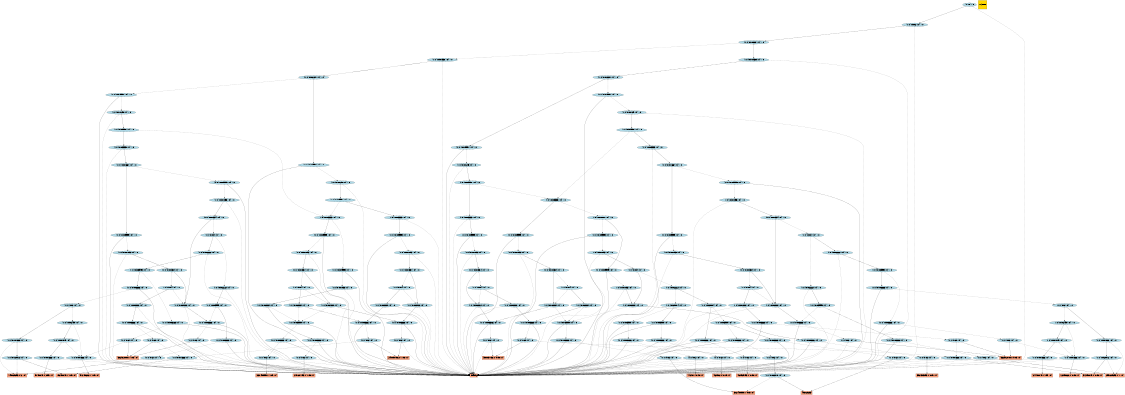 digraph G { 
graph [ fontname = "Helvetica",fontsize="16",ratio = "auto",
        size="7.5,10",ranksep="2.00" ];
node [fontsize="16"];
"8221" [label="(-1 + (0.001667 * x)) > 0",fillcolor=lightblue,color=black,shape=ellipse,style=filled];
"3086" [label="(1 + (-0.002222 * x)) > 0",fillcolor=lightblue,color=black,shape=ellipse,style=filled];
"8220" [label="(-1 + (-0.009999 * x)) > 0",fillcolor=lightblue,color=black,shape=ellipse,style=filled];
"3085" [label="(1 + (-0.002222 * x)) > 0",fillcolor=lightblue,color=black,shape=ellipse,style=filled];
"3084" [label="(1 + (-0.003999 * x)) > 0",fillcolor=lightblue,color=black,shape=ellipse,style=filled];
"8222" [label="(1 + (-0.003333 * x)) > 0",fillcolor=lightblue,color=black,shape=ellipse,style=filled];
"3083" [label="(-1 + (-0.006666 * x)) > 0",fillcolor=lightblue,color=black,shape=ellipse,style=filled];
"2742" [label="(382.572008 + (1.05 * x))",fillcolor=lightsalmon,color=black,shape=box,style=filled];
"3082" [label="(-1 + (-0.006666 * x)) > 0",fillcolor=lightblue,color=black,shape=ellipse,style=filled];
"2741" [label="(240.057756 + (1.05 * x))",fillcolor=lightsalmon,color=black,shape=box,style=filled];
"5536" [label="(-1 + (0.02 * x)) > 0",fillcolor=lightblue,color=black,shape=ellipse,style=filled];
"2743" [label="(145.029253 + (2 * x))",fillcolor=lightsalmon,color=black,shape=box,style=filled];
"9856" [label="(1 + (-0.002 * x)) > 0",fillcolor=lightblue,color=black,shape=ellipse,style=filled];
"9857" [label="(1 * x) > 0",fillcolor=lightblue,color=black,shape=ellipse,style=filled];
"5018" [label="(-1 + (0.02 * x)) > 0",fillcolor=lightblue,color=black,shape=ellipse,style=filled];
"7162" [label="(-1 + (0.02 * x)) > 0",fillcolor=lightblue,color=black,shape=ellipse,style=filled];
"7161" [label="(-1 + (0.02 * x)) > 0",fillcolor=lightblue,color=black,shape=ellipse,style=filled];
"8217" [label="(1 + (-0.004 * x)) > 0",fillcolor=lightblue,color=black,shape=ellipse,style=filled];
"8218" [label="(-1 + (0.001334 * x)) > 0",fillcolor=lightblue,color=black,shape=ellipse,style=filled];
"8219" [label="(1 + (-0.001053 * x)) > 0",fillcolor=lightblue,color=black,shape=ellipse,style=filled];
"8216" [label="(1 + (-0.002222 * x)) > 0",fillcolor=lightblue,color=black,shape=ellipse,style=filled];
"8215" [label="(-1 + (-0.006666 * x)) > 0",fillcolor=lightblue,color=black,shape=ellipse,style=filled];
"8214" [label="(-1 + (0.02 * x)) > 0",fillcolor=lightblue,color=black,shape=ellipse,style=filled];
"8213" [label="(-1 + (-0.009999 * x)) > 0",fillcolor=lightblue,color=black,shape=ellipse,style=filled];
"8212" [label="(1 + (-0.001053 * x)) > 0",fillcolor=lightblue,color=black,shape=ellipse,style=filled];
"8211" [label="(-1 + (0.001334 * x)) > 0",fillcolor=lightblue,color=black,shape=ellipse,style=filled];
"8210" [label="(1 + (-0.004 * x)) > 0",fillcolor=lightblue,color=black,shape=ellipse,style=filled];
"8195" [label="(-1 + (-0.006666 * x)) > 0",fillcolor=lightblue,color=black,shape=ellipse,style=filled];
"8194" [label="(-1 + (0.02 * x)) > 0",fillcolor=lightblue,color=black,shape=ellipse,style=filled];
"8197" [label="(1 + (-0.004 * x)) > 0",fillcolor=lightblue,color=black,shape=ellipse,style=filled];
"4124" [label="(-1 + (-0.006666 * x)) > 0",fillcolor=lightblue,color=black,shape=ellipse,style=filled];
"8196" [label="(1 + (-0.002222 * x)) > 0",fillcolor=lightblue,color=black,shape=ellipse,style=filled];
"4123" [label="(-1 + (0.02 * x)) > 0",fillcolor=lightblue,color=black,shape=ellipse,style=filled];
"4" [label="-Infinity",fillcolor=lightsalmon,color=black,shape=box,style=filled];
"8199" [label="(1 + (-0.001053 * x)) > 0",fillcolor=lightblue,color=black,shape=ellipse,style=filled];
"8198" [label="(-1 + (0.001334 * x)) > 0",fillcolor=lightblue,color=black,shape=ellipse,style=filled];
"8208" [label="(1 + (-0.003999 * x)) > 0",fillcolor=lightblue,color=black,shape=ellipse,style=filled];
"8209" [label="(1 + (-0.002222 * x)) > 0",fillcolor=lightblue,color=black,shape=ellipse,style=filled];
"4838" [label="(232.490999 + (1.05 * x))",fillcolor=lightsalmon,color=black,shape=box,style=filled];
"8206" [label="(-1 + (0.02 * x)) > 0",fillcolor=lightblue,color=black,shape=ellipse,style=filled];
"8207" [label="(-1 + (-0.006666 * x)) > 0",fillcolor=lightblue,color=black,shape=ellipse,style=filled];
"7327" [label="(-1 + (-0.006666 * x)) > 0",fillcolor=lightblue,color=black,shape=ellipse,style=filled];
"7326" [label="(-1 + (-0.006666 * x)) > 0",fillcolor=lightblue,color=black,shape=ellipse,style=filled];
"7329" [label="(1 + (-0.002222 * x)) > 0",fillcolor=lightblue,color=black,shape=ellipse,style=filled];
"8036" [label="(1 + (-0.001666 * x)) > 0",fillcolor=lightblue,color=black,shape=ellipse,style=filled];
"8652" [label="(472.5 + (-0.15 * x))",fillcolor=lightsalmon,color=black,shape=box,style=filled];
"7328" [label="(1 + (-0.003999 * x)) > 0",fillcolor=lightblue,color=black,shape=ellipse,style=filled];
"8651" [label="(382.490999 + (0.05 * x))",fillcolor=lightsalmon,color=black,shape=box,style=filled];
"8653" [label="(462.502 + (0.05 * x))",fillcolor=lightsalmon,color=black,shape=box,style=filled];
"5802" [label="(1 + (-0.001538 * x)) > 0",fillcolor=lightblue,color=black,shape=ellipse,style=filled];
"7330" [label="(1 + (-0.002222 * x)) > 0",fillcolor=lightblue,color=black,shape=ellipse,style=filled];
"5801" [label="(-1 + (0.002221 * x)) > 0",fillcolor=lightblue,color=black,shape=ellipse,style=filled];
"5800" [label="(-1 + (-0.019997 * x)) > 0",fillcolor=lightblue,color=black,shape=ellipse,style=filled];
"8043" [label="(1 + (-0.001666 * x)) > 0",fillcolor=lightblue,color=black,shape=ellipse,style=filled];
"8047" [label="(1 + (-0.001819 * x)) > 0",fillcolor=lightblue,color=black,shape=ellipse,style=filled];
"8046" [label="(1 + (-0.001666 * x)) > 0",fillcolor=lightblue,color=black,shape=ellipse,style=filled];
"8048" [label="(1 + (-0.002499 * x)) > 0",fillcolor=lightblue,color=black,shape=ellipse,style=filled];
"7322" [label="(-1 + (-0.006666 * x)) > 0",fillcolor=lightblue,color=black,shape=ellipse,style=filled];
"7323" [label="(1 + (-0.002222 * x)) > 0",fillcolor=lightblue,color=black,shape=ellipse,style=filled];
"8848" [label="(-1 + (0.02 * x)) > 0",fillcolor=lightblue,color=black,shape=ellipse,style=filled];
"8847" [label="(-1 + (0.02 * x)) > 0",fillcolor=lightblue,color=black,shape=ellipse,style=filled];
"9287" [label="(-1 + (-0.009999 * x)) > 0",fillcolor=lightblue,color=black,shape=ellipse,style=filled];
"4149" [label="(-1 + (-0.009999 * x)) > 0",fillcolor=lightblue,color=black,shape=ellipse,style=filled];
"5259" [label="(1 + (-0.002222 * x)) > 0",fillcolor=lightblue,color=black,shape=ellipse,style=filled];
"4148" [label="(1 + (-0.001053 * x)) > 0",fillcolor=lightblue,color=black,shape=ellipse,style=filled];
"5258" [label="(1 + (-0.002222 * x)) > 0",fillcolor=lightblue,color=black,shape=ellipse,style=filled];
"4147" [label="(-1 + (0.001334 * x)) > 0",fillcolor=lightblue,color=black,shape=ellipse,style=filled];
"2918" [label="(-1 + (0.02 * x)) > 0",fillcolor=lightblue,color=black,shape=ellipse,style=filled];
"9282" [label="(1 + (-0.002222 * x)) > 0",fillcolor=lightblue,color=black,shape=ellipse,style=filled];
"9283" [label="(1 + (-0.002222 * x)) > 0",fillcolor=lightblue,color=black,shape=ellipse,style=filled];
"8841" [label="(-1 + (0.02 * x)) > 0",fillcolor=lightblue,color=black,shape=ellipse,style=filled];
"9284" [label="(1 + (-0.004 * x)) > 0",fillcolor=lightblue,color=black,shape=ellipse,style=filled];
"9285" [label="(-1 + (0.001334 * x)) > 0",fillcolor=lightblue,color=black,shape=ellipse,style=filled];
"9286" [label="(1 + (-0.001053 * x)) > 0",fillcolor=lightblue,color=black,shape=ellipse,style=filled];
"3967" [label="(1 + (-0.001666 * x)) > 0",fillcolor=lightblue,color=black,shape=ellipse,style=filled];
"9833" [label="(1 + (-0.002218 * x)) > 0",fillcolor=lightblue,color=black,shape=ellipse,style=filled];
"3964" [label="(1 + (-0.001666 * x)) > 0",fillcolor=lightblue,color=black,shape=ellipse,style=filled];
"5260" [label="(1 + (-0.004 * x)) > 0",fillcolor=lightblue,color=black,shape=ellipse,style=filled];
"5263" [label="(-1 + (-0.009999 * x)) > 0",fillcolor=lightblue,color=black,shape=ellipse,style=filled];
"5326" [label="(240.027753 + (1.05 * x))",fillcolor=lightsalmon,color=black,shape=box,style=filled];
"4150" [label="(-1 + (0.001667 * x)) > 0",fillcolor=lightblue,color=black,shape=ellipse,style=filled];
"5261" [label="(-1 + (0.001334 * x)) > 0",fillcolor=lightblue,color=black,shape=ellipse,style=filled];
"4151" [label="(1 + (-0.003333 * x)) > 0",fillcolor=lightblue,color=black,shape=ellipse,style=filled];
"5262" [label="(1 + (-0.001053 * x)) > 0",fillcolor=lightblue,color=black,shape=ellipse,style=filled];
"3969" [label="(1 + (-0.002499 * x)) > 0",fillcolor=lightblue,color=black,shape=ellipse,style=filled];
"3968" [label="(1 + (-0.001819 * x)) > 0",fillcolor=lightblue,color=black,shape=ellipse,style=filled];
"5794" [label="(1 + (-0.003333 * x)) > 0",fillcolor=lightblue,color=black,shape=ellipse,style=filled];
"5793" [label="(-1 + (-0.009999 * x)) > 0",fillcolor=lightblue,color=black,shape=ellipse,style=filled];
"5796" [label="(1 + (-0.00125 * x)) > 0",fillcolor=lightblue,color=black,shape=ellipse,style=filled];
"5795" [label="(1 + (-0.009997 * x)) > 0",fillcolor=lightblue,color=black,shape=ellipse,style=filled];
"5792" [label="(1 + (-0.001053 * x)) > 0",fillcolor=lightblue,color=black,shape=ellipse,style=filled];
"5791" [label="(1 + (-0.002222 * x)) > 0",fillcolor=lightblue,color=black,shape=ellipse,style=filled];
"3957" [label="(1 + (-0.001666 * x)) > 0",fillcolor=lightblue,color=black,shape=ellipse,style=filled];
"4129" [label="(-1 + (-0.009999 * x)) > 0",fillcolor=lightblue,color=black,shape=ellipse,style=filled];
"9533" [label="(-1 + (0.02 * x)) > 0",fillcolor=lightblue,color=black,shape=ellipse,style=filled];
"4128" [label="(1 + (-0.001053 * x)) > 0",fillcolor=lightblue,color=black,shape=ellipse,style=filled];
"4127" [label="(-1 + (0.001334 * x)) > 0",fillcolor=lightblue,color=black,shape=ellipse,style=filled];
"4126" [label="(1 + (-0.004 * x)) > 0",fillcolor=lightblue,color=black,shape=ellipse,style=filled];
"4125" [label="(1 + (-0.002222 * x)) > 0",fillcolor=lightblue,color=black,shape=ellipse,style=filled];
"7476" [label="(342.50075 + (0.05 * x))",fillcolor=lightsalmon,color=black,shape=box,style=filled];
"5187" [label="(1 + (-0.003999 * x)) > 0",fillcolor=lightblue,color=black,shape=ellipse,style=filled];
"9846" [label="(1 + (-0.003333 * x)) > 0",fillcolor=lightblue,color=black,shape=ellipse,style=filled];
"7477" [label="(722.58626 + (0.05 * x))",fillcolor=lightsalmon,color=black,shape=box,style=filled];
"5186" [label="(-1 + (-0.006666 * x)) > 0",fillcolor=lightblue,color=black,shape=ellipse,style=filled];
"9845" [label="(1 + (-0.010001 * x)) > 0",fillcolor=lightblue,color=black,shape=ellipse,style=filled];
"8200" [label="(-1 + (-0.009999 * x)) > 0",fillcolor=lightblue,color=black,shape=ellipse,style=filled];
"9848" [label="(1 + (-0.00125 * x)) > 0",fillcolor=lightblue,color=black,shape=ellipse,style=filled];
"8201" [label="(1 + (-0.003333 * x)) > 0",fillcolor=lightblue,color=black,shape=ellipse,style=filled];
"7479" [label="(247.50075 + (1.95 * x))",fillcolor=lightsalmon,color=black,shape=box,style=filled];
"9847" [label="(1 + (-0.009997 * x)) > 0",fillcolor=lightblue,color=black,shape=ellipse,style=filled];
"8202" [label="(-1 + (0.02 * x)) > 0",fillcolor=lightblue,color=black,shape=ellipse,style=filled];
"6988" [label="(295.029253 + (1 * x))",fillcolor=lightsalmon,color=black,shape=box,style=filled];
"8203" [label="(-1 + (-0.006666 * x)) > 0",fillcolor=lightblue,color=black,shape=ellipse,style=filled];
"6987" [label="(532.572008 + (0.05 * x))",fillcolor=lightsalmon,color=black,shape=box,style=filled];
"9849" [label="(-1 + (-0.019997 * x)) > 0",fillcolor=lightblue,color=black,shape=ellipse,style=filled];
"8204" [label="(1 + (-0.020012 * x)) > 0",fillcolor=lightblue,color=black,shape=ellipse,style=filled];
"6986" [label="(390.057756 + (0.05 * x))",fillcolor=lightsalmon,color=black,shape=box,style=filled];
"8205" [label="(1 + (-0.001666 * x)) > 0",fillcolor=lightblue,color=black,shape=ellipse,style=filled];
"9677" [label="(-1 + (-0.006666 * x)) > 0",fillcolor=lightblue,color=black,shape=ellipse,style=filled];
"9123" [label="(-1 + (-0.006666 * x)) > 0",fillcolor=lightblue,color=black,shape=ellipse,style=filled];
"9122" [label="(1 + (-0.003999 * x)) > 0",fillcolor=lightblue,color=black,shape=ellipse,style=filled];
"9850" [label="(1 + (-0.009997 * x)) > 0",fillcolor=lightblue,color=black,shape=ellipse,style=filled];
"9125" [label="(1 + (-0.020004 * x)) > 0",fillcolor=lightblue,color=black,shape=ellipse,style=filled];
"9851" [label="(1 + (-0.00125 * x)) > 0",fillcolor=lightblue,color=black,shape=ellipse,style=filled];
"9124" [label="(1 + (-0.003999 * x)) > 0",fillcolor=lightblue,color=black,shape=ellipse,style=filled];
"9852" [label="(-1 + (-0.019997 * x)) > 0",fillcolor=lightblue,color=black,shape=ellipse,style=filled];
"9127" [label="(1 + (-0.003999 * x)) > 0",fillcolor=lightblue,color=black,shape=ellipse,style=filled];
"9673" [label="(-1 + (-0.006666 * x)) > 0",fillcolor=lightblue,color=black,shape=ellipse,style=filled];
"9126" [label="(-1 + (-0.006666 * x)) > 0",fillcolor=lightblue,color=black,shape=ellipse,style=filled];
"9853" [label="(-1 + (0.002221 * x)) > 0",fillcolor=lightblue,color=black,shape=ellipse,style=filled];
"9854" [label="(1 + (-0.001538 * x)) > 0",fillcolor=lightblue,color=black,shape=ellipse,style=filled];
"9674" [label="(-1 + (-0.006666 * x)) > 0",fillcolor=lightblue,color=black,shape=ellipse,style=filled];
"9855" [label="(-1 + (0.006667 * x)) > 0",fillcolor=lightblue,color=black,shape=ellipse,style=filled];
"9322" [label="(402.529753 + (0.05 * x))",fillcolor=lightsalmon,color=black,shape=box,style=filled];
"9527" [label="(-1 + (0.02 * x)) > 0",fillcolor=lightblue,color=black,shape=ellipse,style=filled];
"3078" [label="(-1 + (-0.006666 * x)) > 0",fillcolor=lightblue,color=black,shape=ellipse,style=filled];
"4134" [label="(1 + (-0.001666 * x)) > 0",fillcolor=lightblue,color=black,shape=ellipse,style=filled];
"5799" [label="(1 + (-0.00125 * x)) > 0",fillcolor=lightblue,color=black,shape=ellipse,style=filled];
"4135" [label="(-1 + (0.02 * x)) > 0",fillcolor=lightblue,color=black,shape=ellipse,style=filled];
"3079" [label="(1 + (-0.002222 * x)) > 0",fillcolor=lightblue,color=black,shape=ellipse,style=filled];
"9320" [label="405.029253",fillcolor=lightsalmon,color=black,shape=box,style=filled];
"5797" [label="(-1 + (-0.019997 * x)) > 0",fillcolor=lightblue,color=black,shape=ellipse,style=filled];
"4132" [label="(-1 + (-0.006666 * x)) > 0",fillcolor=lightblue,color=black,shape=ellipse,style=filled];
"9528" [label="(-1 + (0.02 * x)) > 0",fillcolor=lightblue,color=black,shape=ellipse,style=filled];
"4133" [label="(1 + (-0.020012 * x)) > 0",fillcolor=lightblue,color=black,shape=ellipse,style=filled];
"5798" [label="(1 + (-0.009997 * x)) > 0",fillcolor=lightblue,color=black,shape=ellipse,style=filled];
"4130" [label="(1 + (-0.003333 * x)) > 0",fillcolor=lightblue,color=black,shape=ellipse,style=filled];
"4131" [label="(-1 + (0.02 * x)) > 0",fillcolor=lightblue,color=black,shape=ellipse,style=filled];
"9324" [label="(392.529253 + (0.05 * x))",fillcolor=lightsalmon,color=black,shape=box,style=filled];
"9121" [label="(-1 + (-0.006666 * x)) > 0",fillcolor=lightblue,color=black,shape=ellipse,style=filled];
"4137" [label="(1 + (-0.003999 * x)) > 0",fillcolor=lightblue,color=black,shape=ellipse,style=filled];
"4136" [label="(-1 + (-0.006666 * x)) > 0",fillcolor=lightblue,color=black,shape=ellipse,style=filled];
"4139" [label="(1 + (-0.004 * x)) > 0",fillcolor=lightblue,color=black,shape=ellipse,style=filled];
"4138" [label="(1 + (-0.002222 * x)) > 0",fillcolor=lightblue,color=black,shape=ellipse,style=filled];
"9837" [label="(1 + (-0.020004 * x)) > 0",fillcolor=lightblue,color=black,shape=ellipse,style=filled];
"9836" [label="(1 + (-0.003999 * x)) > 0",fillcolor=lightblue,color=black,shape=ellipse,style=filled];
"2920" [label="(-1 + (0.02 * x)) > 0",fillcolor=lightblue,color=black,shape=ellipse,style=filled];
"9835" [label="(-1 + (-0.006666 * x)) > 0",fillcolor=lightblue,color=black,shape=ellipse,style=filled];
"2921" [label="(-1 + (0.02 * x)) > 0",fillcolor=lightblue,color=black,shape=ellipse,style=filled];
"9834" [label="(-1 + (0.02 * x)) > 0",fillcolor=lightblue,color=black,shape=ellipse,style=filled];
"7159" [label="(-1 + (0.02 * x)) > 0",fillcolor=lightblue,color=black,shape=ellipse,style=filled];
"3376" [label="(97.50075 + (2.95 * x))",fillcolor=lightsalmon,color=black,shape=box,style=filled];
"9839" [label="(1 + (-0.002222 * x)) > 0",fillcolor=lightblue,color=black,shape=ellipse,style=filled];
"3373" [label="(192.50075 + (1.05 * x))",fillcolor=lightsalmon,color=black,shape=box,style=filled];
"5670" [label="(-1 + (-0.006666 * x)) > 0",fillcolor=lightblue,color=black,shape=ellipse,style=filled];
"3374" [label="(572.58626 + (1.05 * x))",fillcolor=lightsalmon,color=black,shape=box,style=filled];
"9838" [label="(1 + (-0.002222 * x)) > 0",fillcolor=lightblue,color=black,shape=ellipse,style=filled];
"9840" [label="(1 + (-0.004 * x)) > 0",fillcolor=lightblue,color=black,shape=ellipse,style=filled];
"9843" [label="(1 + (-0.001053 * x)) > 0",fillcolor=lightblue,color=black,shape=ellipse,style=filled];
"9844" [label="(-1 + (-0.009999 * x)) > 0",fillcolor=lightblue,color=black,shape=ellipse,style=filled];
"9841" [label="(1 + (-0.001053 * x)) > 0",fillcolor=lightblue,color=black,shape=ellipse,style=filled];
"9842" [label="(-1 + (-0.009999 * x)) > 0",fillcolor=lightblue,color=black,shape=ellipse,style=filled];
"4143" [label="(-1 + (0.02 * x)) > 0",fillcolor=lightblue,color=black,shape=ellipse,style=filled];
"4144" [label="(-1 + (-0.006666 * x)) > 0",fillcolor=lightblue,color=black,shape=ellipse,style=filled];
"4145" [label="(1 + (-0.002222 * x)) > 0",fillcolor=lightblue,color=black,shape=ellipse,style=filled];
"4146" [label="(1 + (-0.004 * x)) > 0",fillcolor=lightblue,color=black,shape=ellipse,style=filled];
"_temp_" [label="V^3-000",fillcolor=gold1,color=black,shape=square,style=filled];
"4140" [label="(-1 + (0.001334 * x)) > 0",fillcolor=lightblue,color=black,shape=ellipse,style=filled];
"4141" [label="(1 + (-0.001053 * x)) > 0",fillcolor=lightblue,color=black,shape=ellipse,style=filled];
"4142" [label="(-1 + (-0.009999 * x)) > 0",fillcolor=lightblue,color=black,shape=ellipse,style=filled];
"8221" -> "8213" [color=black,style=dashed];
"8221" -> "8220" [color=black,style=solid];
"3086" -> "4" [color=black,style=dashed];
"3086" -> "3082" [color=black,style=solid];
"8220" -> "4" [color=black,style=solid];
"8220" -> "8219" [color=black,style=dashed];
"3085" -> "3084" [color=black,style=solid];
"3085" -> "4" [color=black,style=dashed];
"3084" -> "3083" [color=black,style=solid];
"3084" -> "3082" [color=black,style=dashed];
"8222" -> "8221" [color=black,style=solid];
"8222" -> "4" [color=black,style=dashed];
"3083" -> "4" [color=black,style=solid];
"3083" -> "2921" [color=black,style=dashed];
"3082" -> "4" [color=black,style=solid];
"3082" -> "2920" [color=black,style=dashed];
"5536" -> "4" [color=black,style=dashed];
"5536" -> "5326" [color=black,style=solid];
"9856" -> "9855" [color=black,style=solid];
"9856" -> "4" [color=black,style=dashed];
"9857" -> "9856" [color=black,style=solid];
"9857" -> "4" [color=black,style=dashed];
"5018" -> "4" [color=black,style=dashed];
"5018" -> "4838" [color=black,style=solid];
"7162" -> "4" [color=black,style=dashed];
"7162" -> "6988" [color=black,style=solid];
"7161" -> "4" [color=black,style=dashed];
"7161" -> "6987" [color=black,style=solid];
"8217" -> "8216" [color=black,style=solid];
"8217" -> "7330" [color=black,style=dashed];
"8218" -> "7330" [color=black,style=solid];
"8218" -> "8217" [color=black,style=dashed];
"8219" -> "4" [color=black,style=dashed];
"8219" -> "8218" [color=black,style=solid];
"8216" -> "8215" [color=black,style=solid];
"8216" -> "4" [color=black,style=dashed];
"8215" -> "8214" [color=black,style=dashed];
"8215" -> "4" [color=black,style=solid];
"8214" -> "8036" [color=black,style=dashed];
"8214" -> "6987" [color=black,style=solid];
"8213" -> "8212" [color=black,style=dashed];
"8213" -> "4" [color=black,style=solid];
"8212" -> "8211" [color=black,style=solid];
"8212" -> "4" [color=black,style=dashed];
"8211" -> "7330" [color=black,style=solid];
"8211" -> "8210" [color=black,style=dashed];
"8210" -> "7329" [color=black,style=dashed];
"8210" -> "8209" [color=black,style=solid];
"8195" -> "8194" [color=black,style=dashed];
"8195" -> "4" [color=black,style=solid];
"8194" -> "8036" [color=black,style=dashed];
"8194" -> "6986" [color=black,style=solid];
"8197" -> "8196" [color=black,style=solid];
"8197" -> "7323" [color=black,style=dashed];
"4124" -> "4" [color=black,style=solid];
"4124" -> "4123" [color=black,style=dashed];
"8196" -> "8195" [color=black,style=solid];
"8196" -> "4" [color=black,style=dashed];
"4123" -> "2741" [color=black,style=solid];
"4123" -> "3957" [color=black,style=dashed];
"8199" -> "4" [color=black,style=dashed];
"8199" -> "8198" [color=black,style=solid];
"8198" -> "8197" [color=black,style=dashed];
"8198" -> "7323" [color=black,style=solid];
"8208" -> "8203" [color=black,style=dashed];
"8208" -> "8207" [color=black,style=solid];
"8209" -> "4" [color=black,style=dashed];
"8209" -> "8208" [color=black,style=solid];
"8206" -> "8205" [color=black,style=solid];
"8206" -> "8048" [color=black,style=dashed];
"8207" -> "4" [color=black,style=solid];
"8207" -> "8206" [color=black,style=dashed];
"7327" -> "4" [color=black,style=solid];
"7327" -> "7162" [color=black,style=dashed];
"7326" -> "4" [color=black,style=solid];
"7326" -> "7161" [color=black,style=dashed];
"7329" -> "4" [color=black,style=dashed];
"7329" -> "7328" [color=black,style=solid];
"8036" -> "4" [color=black,style=dashed];
"8036" -> "7476" [color=black,style=solid];
"7328" -> "7327" [color=black,style=solid];
"7328" -> "7326" [color=black,style=dashed];
"5802" -> "5801" [color=black,style=solid];
"5802" -> "4" [color=black,style=dashed];
"7330" -> "4" [color=black,style=dashed];
"7330" -> "7326" [color=black,style=solid];
"5801" -> "5800" [color=black,style=solid];
"5801" -> "5797" [color=black,style=dashed];
"5800" -> "4" [color=black,style=solid];
"5800" -> "5799" [color=black,style=dashed];
"8043" -> "4" [color=black,style=dashed];
"8043" -> "7477" [color=black,style=solid];
"8047" -> "8043" [color=black,style=dashed];
"8047" -> "8046" [color=black,style=solid];
"8046" -> "4" [color=black,style=dashed];
"8046" -> "7479" [color=black,style=solid];
"8048" -> "8043" [color=black,style=dashed];
"8048" -> "8047" [color=black,style=solid];
"7322" -> "4" [color=black,style=solid];
"7322" -> "7159" [color=black,style=dashed];
"7323" -> "7322" [color=black,style=solid];
"7323" -> "4" [color=black,style=dashed];
"8848" -> "4" [color=black,style=dashed];
"8848" -> "8653" [color=black,style=solid];
"8847" -> "4" [color=black,style=dashed];
"8847" -> "8652" [color=black,style=solid];
"9287" -> "4" [color=black,style=solid];
"9287" -> "9286" [color=black,style=dashed];
"4149" -> "4148" [color=black,style=dashed];
"4149" -> "4" [color=black,style=solid];
"5259" -> "4124" [color=black,style=solid];
"5259" -> "5187" [color=black,style=dashed];
"4148" -> "4147" [color=black,style=solid];
"4148" -> "4" [color=black,style=dashed];
"5258" -> "3078" [color=black,style=solid];
"5258" -> "5187" [color=black,style=dashed];
"4147" -> "3086" [color=black,style=solid];
"4147" -> "4146" [color=black,style=dashed];
"2918" -> "4" [color=black,style=dashed];
"2918" -> "2741" [color=black,style=solid];
"9282" -> "9127" [color=black,style=dashed];
"9282" -> "7322" [color=black,style=solid];
"9283" -> "8195" [color=black,style=solid];
"9283" -> "9127" [color=black,style=dashed];
"8841" -> "4" [color=black,style=dashed];
"8841" -> "8651" [color=black,style=solid];
"9284" -> "9282" [color=black,style=dashed];
"9284" -> "9283" [color=black,style=solid];
"9285" -> "9282" [color=black,style=solid];
"9285" -> "9284" [color=black,style=dashed];
"9286" -> "4" [color=black,style=dashed];
"9286" -> "9285" [color=black,style=solid];
"3967" -> "4" [color=black,style=dashed];
"3967" -> "3376" [color=black,style=solid];
"9833" -> "9320" [color=black,style=solid];
"9833" -> "8651" [color=black,style=dashed];
"3964" -> "4" [color=black,style=dashed];
"3964" -> "3374" [color=black,style=solid];
"5260" -> "5259" [color=black,style=solid];
"5260" -> "5258" [color=black,style=dashed];
"5263" -> "4" [color=black,style=solid];
"5263" -> "5262" [color=black,style=dashed];
"4150" -> "4149" [color=black,style=solid];
"4150" -> "4142" [color=black,style=dashed];
"5261" -> "5258" [color=black,style=solid];
"5261" -> "5260" [color=black,style=dashed];
"4151" -> "4" [color=black,style=dashed];
"4151" -> "4150" [color=black,style=solid];
"5262" -> "4" [color=black,style=dashed];
"5262" -> "5261" [color=black,style=solid];
"3969" -> "3964" [color=black,style=dashed];
"3969" -> "3968" [color=black,style=solid];
"3968" -> "3967" [color=black,style=solid];
"3968" -> "3964" [color=black,style=dashed];
"5794" -> "5793" [color=black,style=dashed];
"5794" -> "5263" [color=black,style=solid];
"5793" -> "5792" [color=black,style=dashed];
"5793" -> "4" [color=black,style=solid];
"5796" -> "5795" [color=black,style=solid];
"5796" -> "4" [color=black,style=dashed];
"5795" -> "5794" [color=black,style=dashed];
"5795" -> "4151" [color=black,style=solid];
"5792" -> "5791" [color=black,style=solid];
"5792" -> "4" [color=black,style=dashed];
"5791" -> "5187" [color=black,style=dashed];
"5791" -> "5670" [color=black,style=solid];
"3957" -> "4" [color=black,style=dashed];
"3957" -> "3373" [color=black,style=solid];
"4129" -> "4128" [color=black,style=dashed];
"4129" -> "4" [color=black,style=solid];
"9533" -> "4" [color=black,style=dashed];
"9533" -> "9324" [color=black,style=solid];
"4128" -> "4127" [color=black,style=solid];
"4128" -> "4" [color=black,style=dashed];
"4127" -> "4126" [color=black,style=dashed];
"4127" -> "3079" [color=black,style=solid];
"4126" -> "4125" [color=black,style=solid];
"4126" -> "3079" [color=black,style=dashed];
"4125" -> "4124" [color=black,style=solid];
"4125" -> "4" [color=black,style=dashed];
"5187" -> "4" [color=black,style=solid];
"5187" -> "5186" [color=black,style=dashed];
"9846" -> "9287" [color=black,style=solid];
"9846" -> "9845" [color=black,style=dashed];
"5186" -> "5018" [color=black,style=dashed];
"5186" -> "4" [color=black,style=solid];
"9845" -> "9844" [color=black,style=solid];
"9845" -> "9842" [color=black,style=dashed];
"8200" -> "4" [color=black,style=solid];
"8200" -> "8199" [color=black,style=dashed];
"9848" -> "4" [color=black,style=dashed];
"9848" -> "9847" [color=black,style=solid];
"8201" -> "4" [color=black,style=dashed];
"8201" -> "8200" [color=black,style=solid];
"9847" -> "8222" [color=black,style=solid];
"9847" -> "9846" [color=black,style=dashed];
"8202" -> "8043" [color=black,style=dashed];
"8202" -> "6987" [color=black,style=solid];
"8203" -> "4" [color=black,style=solid];
"8203" -> "8202" [color=black,style=dashed];
"9849" -> "4" [color=black,style=solid];
"9849" -> "9848" [color=black,style=dashed];
"8204" -> "7476" [color=black,style=solid];
"8204" -> "6988" [color=black,style=dashed];
"8205" -> "6988" [color=black,style=dashed];
"8205" -> "8204" [color=black,style=solid];
"9677" -> "9533" [color=black,style=dashed];
"9677" -> "4" [color=black,style=solid];
"9123" -> "4" [color=black,style=solid];
"9123" -> "8848" [color=black,style=dashed];
"9122" -> "4" [color=black,style=solid];
"9122" -> "9121" [color=black,style=dashed];
"9850" -> "9846" [color=black,style=dashed];
"9850" -> "8201" [color=black,style=solid];
"9125" -> "9122" [color=black,style=dashed];
"9125" -> "9124" [color=black,style=solid];
"9851" -> "9850" [color=black,style=solid];
"9851" -> "4" [color=black,style=dashed];
"9124" -> "9123" [color=black,style=dashed];
"9124" -> "4" [color=black,style=solid];
"9852" -> "9851" [color=black,style=dashed];
"9852" -> "4" [color=black,style=solid];
"9127" -> "9126" [color=black,style=dashed];
"9127" -> "4" [color=black,style=solid];
"9673" -> "4" [color=black,style=solid];
"9673" -> "9527" [color=black,style=dashed];
"9126" -> "4" [color=black,style=solid];
"9126" -> "8841" [color=black,style=dashed];
"9853" -> "9852" [color=black,style=solid];
"9853" -> "9849" [color=black,style=dashed];
"9854" -> "9853" [color=black,style=solid];
"9854" -> "4" [color=black,style=dashed];
"9674" -> "4" [color=black,style=solid];
"9674" -> "9528" [color=black,style=dashed];
"9855" -> "5802" [color=black,style=dashed];
"9855" -> "9854" [color=black,style=solid];
"9527" -> "4" [color=black,style=dashed];
"9527" -> "9320" [color=black,style=solid];
"3078" -> "2918" [color=black,style=dashed];
"3078" -> "4" [color=black,style=solid];
"4134" -> "4133" [color=black,style=solid];
"4134" -> "2743" [color=black,style=dashed];
"5799" -> "4" [color=black,style=dashed];
"5799" -> "5798" [color=black,style=solid];
"4135" -> "4134" [color=black,style=solid];
"4135" -> "3969" [color=black,style=dashed];
"3079" -> "4" [color=black,style=dashed];
"3079" -> "3078" [color=black,style=solid];
"5797" -> "5796" [color=black,style=dashed];
"5797" -> "4" [color=black,style=solid];
"4132" -> "4" [color=black,style=solid];
"4132" -> "4131" [color=black,style=dashed];
"9528" -> "4" [color=black,style=dashed];
"9528" -> "9322" [color=black,style=solid];
"4133" -> "3373" [color=black,style=solid];
"4133" -> "2743" [color=black,style=dashed];
"5798" -> "5794" [color=black,style=dashed];
"5798" -> "4130" [color=black,style=solid];
"4130" -> "4129" [color=black,style=solid];
"4130" -> "4" [color=black,style=dashed];
"4131" -> "3964" [color=black,style=dashed];
"4131" -> "2742" [color=black,style=solid];
"9121" -> "4" [color=black,style=solid];
"9121" -> "8847" [color=black,style=dashed];
"4137" -> "4136" [color=black,style=solid];
"4137" -> "4132" [color=black,style=dashed];
"4136" -> "4" [color=black,style=solid];
"4136" -> "4135" [color=black,style=dashed];
"4139" -> "3085" [color=black,style=dashed];
"4139" -> "4138" [color=black,style=solid];
"4138" -> "4137" [color=black,style=solid];
"4138" -> "4" [color=black,style=dashed];
"9837" -> "9674" [color=black,style=solid];
"9837" -> "9836" [color=black,style=dashed];
"9836" -> "9673" [color=black,style=solid];
"9836" -> "9835" [color=black,style=dashed];
"2920" -> "4" [color=black,style=dashed];
"2920" -> "2742" [color=black,style=solid];
"9835" -> "4" [color=black,style=solid];
"9835" -> "9834" [color=black,style=dashed];
"2921" -> "4" [color=black,style=dashed];
"2921" -> "2743" [color=black,style=solid];
"9834" -> "9833" [color=black,style=solid];
"9834" -> "4" [color=black,style=dashed];
"7159" -> "4" [color=black,style=dashed];
"7159" -> "6986" [color=black,style=solid];
"9839" -> "9677" [color=black,style=solid];
"9839" -> "9127" [color=black,style=dashed];
"5670" -> "4" [color=black,style=solid];
"5670" -> "5536" [color=black,style=dashed];
"9838" -> "9125" [color=black,style=dashed];
"9838" -> "9837" [color=black,style=solid];
"9840" -> "9839" [color=black,style=solid];
"9840" -> "9838" [color=black,style=dashed];
"9843" -> "4" [color=black,style=dashed];
"9843" -> "9839" [color=black,style=solid];
"9844" -> "9843" [color=black,style=dashed];
"9844" -> "4" [color=black,style=solid];
"9841" -> "9840" [color=black,style=solid];
"9841" -> "4" [color=black,style=dashed];
"9842" -> "9841" [color=black,style=dashed];
"9842" -> "4" [color=black,style=solid];
"4143" -> "2742" [color=black,style=solid];
"4143" -> "3957" [color=black,style=dashed];
"4144" -> "4" [color=black,style=solid];
"4144" -> "4143" [color=black,style=dashed];
"4145" -> "4" [color=black,style=dashed];
"4145" -> "4144" [color=black,style=solid];
"4146" -> "3086" [color=black,style=dashed];
"4146" -> "4145" [color=black,style=solid];
"4140" -> "3086" [color=black,style=solid];
"4140" -> "4139" [color=black,style=dashed];
"4141" -> "4" [color=black,style=dashed];
"4141" -> "4140" [color=black,style=solid];
"4142" -> "4" [color=black,style=solid];
"4142" -> "4141" [color=black,style=dashed];
}
